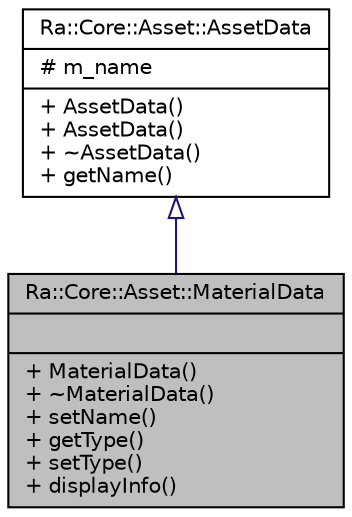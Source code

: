 digraph "Ra::Core::Asset::MaterialData"
{
 // INTERACTIVE_SVG=YES
 // LATEX_PDF_SIZE
  edge [fontname="Helvetica",fontsize="10",labelfontname="Helvetica",labelfontsize="10"];
  node [fontname="Helvetica",fontsize="10",shape=record];
  Node1 [label="{Ra::Core::Asset::MaterialData\n||+ MaterialData()\l+ ~MaterialData()\l+ setName()\l+ getType()\l+ setType()\l+ displayInfo()\l}",height=0.2,width=0.4,color="black", fillcolor="grey75", style="filled", fontcolor="black",tooltip="represent material data loaded by a file loader. Material data must be identified by a unique name...."];
  Node2 -> Node1 [dir="back",color="midnightblue",fontsize="10",style="solid",arrowtail="onormal",fontname="Helvetica"];
  Node2 [label="{Ra::Core::Asset::AssetData\n|# m_name\l|+ AssetData()\l+ AssetData()\l+ ~AssetData()\l+ getName()\l}",height=0.2,width=0.4,color="black", fillcolor="white", style="filled",URL="$classRa_1_1Core_1_1Asset_1_1AssetData.html",tooltip=" "];
}
